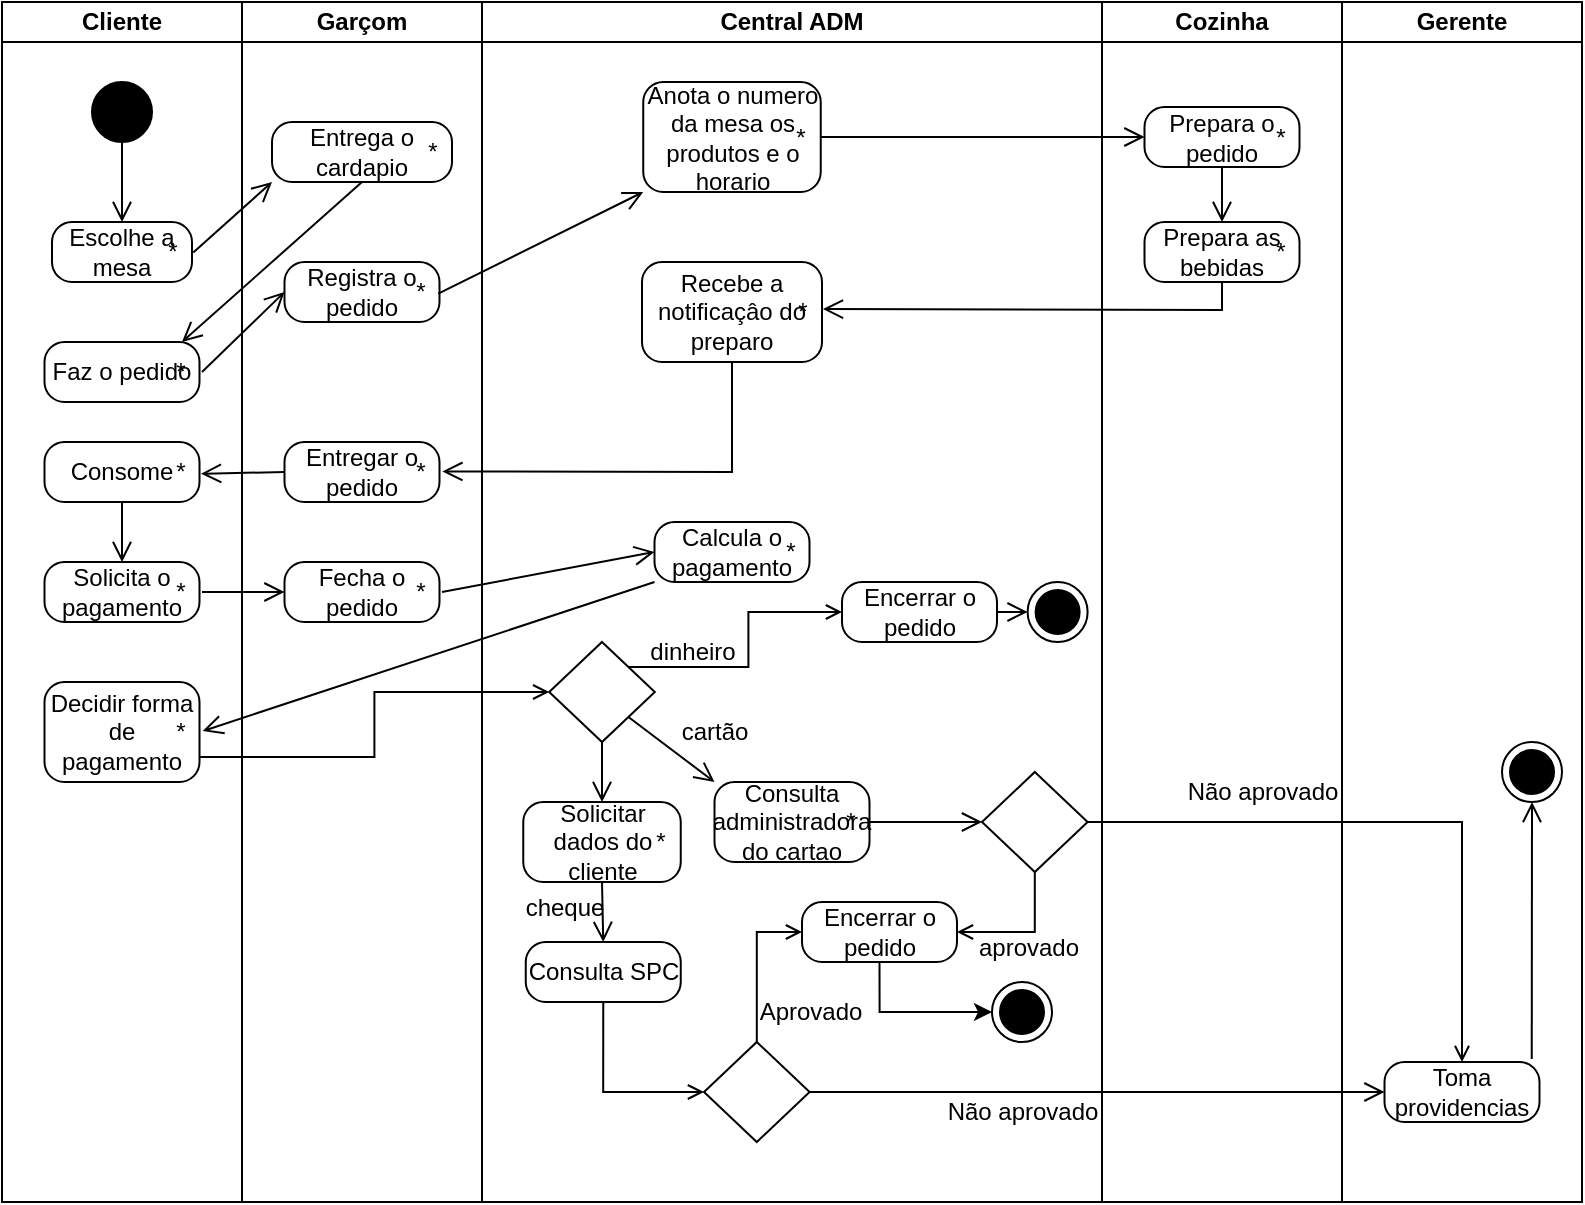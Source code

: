 <mxfile version="24.2.3" type="github">
  <diagram name="Página-1" id="BqkP0zEK79z1pLGELWx7">
    <mxGraphModel dx="1376" dy="657" grid="1" gridSize="10" guides="1" tooltips="1" connect="1" arrows="1" fold="1" page="1" pageScale="1" pageWidth="827" pageHeight="1169" math="0" shadow="0">
      <root>
        <mxCell id="0" />
        <mxCell id="1" parent="0" />
        <mxCell id="essIW2ThO4qJz_jhKlfG-8" value="Central ADM" style="swimlane;startSize=20;whiteSpace=wrap;html=1;" vertex="1" parent="1">
          <mxGeometry x="250" y="320" width="310" height="600" as="geometry" />
        </mxCell>
        <mxCell id="essIW2ThO4qJz_jhKlfG-37" value="Anota o numero da mesa os produtos e o horario" style="html=1;dashed=0;rounded=1;absoluteArcSize=1;arcSize=20;verticalAlign=middle;align=center;whiteSpace=wrap;" vertex="1" parent="essIW2ThO4qJz_jhKlfG-8">
          <mxGeometry x="80.62" y="40" width="88.75" height="55" as="geometry" />
        </mxCell>
        <mxCell id="essIW2ThO4qJz_jhKlfG-38" value="*" style="text;resizeWidth=0;resizeHeight=0;points=[];part=1;verticalAlign=middle;align=center;html=1;" vertex="1" parent="essIW2ThO4qJz_jhKlfG-37">
          <mxGeometry x="1" y="0.5" width="20" height="20" relative="1" as="geometry">
            <mxPoint x="-20" y="-10" as="offset" />
          </mxGeometry>
        </mxCell>
        <mxCell id="essIW2ThO4qJz_jhKlfG-48" value="Recebe a notificaçâo do preparo" style="html=1;dashed=0;rounded=1;absoluteArcSize=1;arcSize=20;verticalAlign=middle;align=center;whiteSpace=wrap;" vertex="1" parent="essIW2ThO4qJz_jhKlfG-8">
          <mxGeometry x="80" y="130" width="90" height="50" as="geometry" />
        </mxCell>
        <mxCell id="essIW2ThO4qJz_jhKlfG-49" value="*" style="text;resizeWidth=0;resizeHeight=0;points=[];part=1;verticalAlign=middle;align=center;html=1;" vertex="1" parent="essIW2ThO4qJz_jhKlfG-48">
          <mxGeometry x="1" y="0.5" width="20" height="20" relative="1" as="geometry">
            <mxPoint x="-20" y="-10" as="offset" />
          </mxGeometry>
        </mxCell>
        <mxCell id="essIW2ThO4qJz_jhKlfG-71" value="Calcula o pagamento" style="html=1;dashed=0;rounded=1;absoluteArcSize=1;arcSize=20;verticalAlign=middle;align=center;whiteSpace=wrap;" vertex="1" parent="essIW2ThO4qJz_jhKlfG-8">
          <mxGeometry x="86.25" y="260" width="77.5" height="30" as="geometry" />
        </mxCell>
        <mxCell id="essIW2ThO4qJz_jhKlfG-72" value="*" style="text;resizeWidth=0;resizeHeight=0;points=[];part=1;verticalAlign=middle;align=center;html=1;" vertex="1" parent="essIW2ThO4qJz_jhKlfG-71">
          <mxGeometry x="1" y="0.5" width="20" height="20" relative="1" as="geometry">
            <mxPoint x="-20" y="-10" as="offset" />
          </mxGeometry>
        </mxCell>
        <mxCell id="essIW2ThO4qJz_jhKlfG-149" style="edgeStyle=orthogonalEdgeStyle;rounded=0;orthogonalLoop=1;jettySize=auto;html=1;exitX=1;exitY=0;exitDx=0;exitDy=0;entryX=0;entryY=0.5;entryDx=0;entryDy=0;endArrow=open;endFill=0;" edge="1" parent="essIW2ThO4qJz_jhKlfG-8" source="essIW2ThO4qJz_jhKlfG-75" target="essIW2ThO4qJz_jhKlfG-119">
          <mxGeometry relative="1" as="geometry" />
        </mxCell>
        <mxCell id="essIW2ThO4qJz_jhKlfG-75" value="" style="rhombus;" vertex="1" parent="essIW2ThO4qJz_jhKlfG-8">
          <mxGeometry x="33.6" y="320" width="52.81" height="50" as="geometry" />
        </mxCell>
        <mxCell id="essIW2ThO4qJz_jhKlfG-84" value="Solicitar dados do cliente" style="html=1;dashed=0;rounded=1;absoluteArcSize=1;arcSize=20;verticalAlign=middle;align=center;whiteSpace=wrap;" vertex="1" parent="essIW2ThO4qJz_jhKlfG-8">
          <mxGeometry x="20.63" y="400" width="78.75" height="40" as="geometry" />
        </mxCell>
        <mxCell id="essIW2ThO4qJz_jhKlfG-85" value="*" style="text;resizeWidth=0;resizeHeight=0;points=[];part=1;verticalAlign=middle;align=center;html=1;" vertex="1" parent="essIW2ThO4qJz_jhKlfG-84">
          <mxGeometry x="1" y="0.5" width="20" height="20" relative="1" as="geometry">
            <mxPoint x="-20" y="-10" as="offset" />
          </mxGeometry>
        </mxCell>
        <mxCell id="essIW2ThO4qJz_jhKlfG-86" value="" style="endArrow=open;startArrow=none;endFill=0;startFill=0;endSize=8;html=1;verticalAlign=bottom;labelBackgroundColor=none;strokeWidth=1;rounded=0;exitX=0.5;exitY=1;exitDx=0;exitDy=0;entryX=0.5;entryY=0;entryDx=0;entryDy=0;" edge="1" parent="essIW2ThO4qJz_jhKlfG-8" source="essIW2ThO4qJz_jhKlfG-75" target="essIW2ThO4qJz_jhKlfG-84">
          <mxGeometry width="160" relative="1" as="geometry">
            <mxPoint x="-30" y="410" as="sourcePoint" />
            <mxPoint x="130" y="410" as="targetPoint" />
          </mxGeometry>
        </mxCell>
        <mxCell id="essIW2ThO4qJz_jhKlfG-164" style="edgeStyle=orthogonalEdgeStyle;rounded=0;orthogonalLoop=1;jettySize=auto;html=1;exitX=0.5;exitY=1;exitDx=0;exitDy=0;entryX=0;entryY=0.5;entryDx=0;entryDy=0;endArrow=open;endFill=0;" edge="1" parent="essIW2ThO4qJz_jhKlfG-8" source="essIW2ThO4qJz_jhKlfG-88" target="essIW2ThO4qJz_jhKlfG-116">
          <mxGeometry relative="1" as="geometry" />
        </mxCell>
        <mxCell id="essIW2ThO4qJz_jhKlfG-88" value="Consulta SPC" style="html=1;dashed=0;rounded=1;absoluteArcSize=1;arcSize=20;verticalAlign=middle;align=center;whiteSpace=wrap;" vertex="1" parent="essIW2ThO4qJz_jhKlfG-8">
          <mxGeometry x="21.88" y="470" width="77.5" height="30" as="geometry" />
        </mxCell>
        <mxCell id="essIW2ThO4qJz_jhKlfG-91" value="" style="endArrow=open;startArrow=none;endFill=0;startFill=0;endSize=8;html=1;verticalAlign=bottom;labelBackgroundColor=none;strokeWidth=1;rounded=0;exitX=0.5;exitY=1;exitDx=0;exitDy=0;entryX=0.5;entryY=0;entryDx=0;entryDy=0;" edge="1" parent="essIW2ThO4qJz_jhKlfG-8" source="essIW2ThO4qJz_jhKlfG-84" target="essIW2ThO4qJz_jhKlfG-88">
          <mxGeometry width="160" relative="1" as="geometry">
            <mxPoint x="-80" y="360" as="sourcePoint" />
            <mxPoint x="80" y="360" as="targetPoint" />
          </mxGeometry>
        </mxCell>
        <mxCell id="essIW2ThO4qJz_jhKlfG-113" value="Consulta administradora do cartao" style="html=1;dashed=0;rounded=1;absoluteArcSize=1;arcSize=20;verticalAlign=middle;align=center;whiteSpace=wrap;" vertex="1" parent="essIW2ThO4qJz_jhKlfG-8">
          <mxGeometry x="116.25" y="390" width="77.5" height="40" as="geometry" />
        </mxCell>
        <mxCell id="essIW2ThO4qJz_jhKlfG-114" value="*" style="text;resizeWidth=0;resizeHeight=0;points=[];part=1;verticalAlign=middle;align=center;html=1;" vertex="1" parent="essIW2ThO4qJz_jhKlfG-113">
          <mxGeometry x="1" y="0.5" width="20" height="20" relative="1" as="geometry">
            <mxPoint x="-20" y="-10" as="offset" />
          </mxGeometry>
        </mxCell>
        <mxCell id="essIW2ThO4qJz_jhKlfG-115" value="cartão" style="text;html=1;align=center;verticalAlign=middle;resizable=0;points=[];autosize=1;strokeColor=none;fillColor=none;" vertex="1" parent="essIW2ThO4qJz_jhKlfG-8">
          <mxGeometry x="86.41" y="350" width="60" height="30" as="geometry" />
        </mxCell>
        <mxCell id="essIW2ThO4qJz_jhKlfG-110" value="" style="endArrow=open;startArrow=none;endFill=0;startFill=0;endSize=8;html=1;verticalAlign=bottom;labelBackgroundColor=none;strokeWidth=1;rounded=0;exitX=1;exitY=1;exitDx=0;exitDy=0;entryX=0;entryY=0;entryDx=0;entryDy=0;" edge="1" parent="essIW2ThO4qJz_jhKlfG-8" source="essIW2ThO4qJz_jhKlfG-75" target="essIW2ThO4qJz_jhKlfG-113">
          <mxGeometry width="160" relative="1" as="geometry">
            <mxPoint x="-150" y="410" as="sourcePoint" />
            <mxPoint x="130" y="390" as="targetPoint" />
          </mxGeometry>
        </mxCell>
        <mxCell id="essIW2ThO4qJz_jhKlfG-144" style="edgeStyle=orthogonalEdgeStyle;rounded=0;orthogonalLoop=1;jettySize=auto;html=1;exitX=0.5;exitY=0;exitDx=0;exitDy=0;entryX=0;entryY=0.5;entryDx=0;entryDy=0;endArrow=open;endFill=0;" edge="1" parent="essIW2ThO4qJz_jhKlfG-8" source="essIW2ThO4qJz_jhKlfG-116" target="essIW2ThO4qJz_jhKlfG-90">
          <mxGeometry relative="1" as="geometry" />
        </mxCell>
        <mxCell id="essIW2ThO4qJz_jhKlfG-116" value="" style="rhombus;" vertex="1" parent="essIW2ThO4qJz_jhKlfG-8">
          <mxGeometry x="111" y="520" width="52.81" height="50" as="geometry" />
        </mxCell>
        <mxCell id="essIW2ThO4qJz_jhKlfG-166" style="edgeStyle=orthogonalEdgeStyle;rounded=0;orthogonalLoop=1;jettySize=auto;html=1;exitX=0.5;exitY=1;exitDx=0;exitDy=0;entryX=0;entryY=0.5;entryDx=0;entryDy=0;" edge="1" parent="essIW2ThO4qJz_jhKlfG-8" source="essIW2ThO4qJz_jhKlfG-90" target="essIW2ThO4qJz_jhKlfG-165">
          <mxGeometry relative="1" as="geometry" />
        </mxCell>
        <mxCell id="essIW2ThO4qJz_jhKlfG-90" value="Encerrar o pedido" style="html=1;dashed=0;rounded=1;absoluteArcSize=1;arcSize=20;verticalAlign=middle;align=center;whiteSpace=wrap;" vertex="1" parent="essIW2ThO4qJz_jhKlfG-8">
          <mxGeometry x="160" y="450" width="77.5" height="30" as="geometry" />
        </mxCell>
        <mxCell id="essIW2ThO4qJz_jhKlfG-119" value="Encerrar o pedido" style="html=1;dashed=0;rounded=1;absoluteArcSize=1;arcSize=20;verticalAlign=middle;align=center;whiteSpace=wrap;" vertex="1" parent="essIW2ThO4qJz_jhKlfG-8">
          <mxGeometry x="180" y="290" width="77.5" height="30" as="geometry" />
        </mxCell>
        <mxCell id="essIW2ThO4qJz_jhKlfG-142" style="edgeStyle=orthogonalEdgeStyle;rounded=0;orthogonalLoop=1;jettySize=auto;html=1;exitX=0.5;exitY=1;exitDx=0;exitDy=0;entryX=1;entryY=0.5;entryDx=0;entryDy=0;endArrow=open;endFill=0;" edge="1" parent="essIW2ThO4qJz_jhKlfG-8" source="essIW2ThO4qJz_jhKlfG-127" target="essIW2ThO4qJz_jhKlfG-90">
          <mxGeometry relative="1" as="geometry" />
        </mxCell>
        <mxCell id="essIW2ThO4qJz_jhKlfG-127" value="" style="rhombus;" vertex="1" parent="essIW2ThO4qJz_jhKlfG-8">
          <mxGeometry x="250" y="385" width="52.81" height="50" as="geometry" />
        </mxCell>
        <mxCell id="essIW2ThO4qJz_jhKlfG-128" value="" style="endArrow=open;startArrow=none;endFill=0;startFill=0;endSize=8;html=1;verticalAlign=bottom;labelBackgroundColor=none;strokeWidth=1;rounded=0;exitX=1;exitY=0.5;exitDx=0;exitDy=0;entryX=0;entryY=0.5;entryDx=0;entryDy=0;" edge="1" parent="essIW2ThO4qJz_jhKlfG-8" source="essIW2ThO4qJz_jhKlfG-113" target="essIW2ThO4qJz_jhKlfG-127">
          <mxGeometry width="160" relative="1" as="geometry">
            <mxPoint x="210" y="410" as="sourcePoint" />
            <mxPoint x="210" y="370" as="targetPoint" />
          </mxGeometry>
        </mxCell>
        <mxCell id="essIW2ThO4qJz_jhKlfG-136" value="Aprovado" style="text;html=1;align=center;verticalAlign=middle;resizable=0;points=[];autosize=1;strokeColor=none;fillColor=none;" vertex="1" parent="essIW2ThO4qJz_jhKlfG-8">
          <mxGeometry x="124" y="490" width="80" height="30" as="geometry" />
        </mxCell>
        <mxCell id="essIW2ThO4qJz_jhKlfG-137" value="Não aprovado" style="text;html=1;align=center;verticalAlign=middle;resizable=0;points=[];autosize=1;strokeColor=none;fillColor=none;" vertex="1" parent="essIW2ThO4qJz_jhKlfG-8">
          <mxGeometry x="220" y="540" width="100" height="30" as="geometry" />
        </mxCell>
        <mxCell id="essIW2ThO4qJz_jhKlfG-143" value="aprovado" style="text;html=1;align=center;verticalAlign=middle;resizable=0;points=[];autosize=1;strokeColor=none;fillColor=none;" vertex="1" parent="essIW2ThO4qJz_jhKlfG-8">
          <mxGeometry x="237.5" y="458" width="70" height="30" as="geometry" />
        </mxCell>
        <mxCell id="essIW2ThO4qJz_jhKlfG-150" value="dinheiro" style="text;html=1;align=center;verticalAlign=middle;resizable=0;points=[];autosize=1;strokeColor=none;fillColor=none;" vertex="1" parent="essIW2ThO4qJz_jhKlfG-8">
          <mxGeometry x="70" y="310" width="70" height="30" as="geometry" />
        </mxCell>
        <mxCell id="essIW2ThO4qJz_jhKlfG-158" value="" style="ellipse;html=1;shape=endState;fillColor=strokeColor;" vertex="1" parent="essIW2ThO4qJz_jhKlfG-8">
          <mxGeometry x="272.81" y="290" width="30" height="30" as="geometry" />
        </mxCell>
        <mxCell id="essIW2ThO4qJz_jhKlfG-162" value="" style="endArrow=open;startArrow=none;endFill=0;startFill=0;endSize=8;html=1;verticalAlign=bottom;labelBackgroundColor=none;strokeWidth=1;rounded=0;exitX=1;exitY=0.5;exitDx=0;exitDy=0;entryX=0;entryY=0.5;entryDx=0;entryDy=0;" edge="1" parent="essIW2ThO4qJz_jhKlfG-8" source="essIW2ThO4qJz_jhKlfG-119" target="essIW2ThO4qJz_jhKlfG-158">
          <mxGeometry width="160" relative="1" as="geometry">
            <mxPoint x="250" y="420" as="sourcePoint" />
            <mxPoint x="410" y="420" as="targetPoint" />
          </mxGeometry>
        </mxCell>
        <mxCell id="essIW2ThO4qJz_jhKlfG-165" value="" style="ellipse;html=1;shape=endState;fillColor=strokeColor;" vertex="1" parent="essIW2ThO4qJz_jhKlfG-8">
          <mxGeometry x="255" y="490" width="30" height="30" as="geometry" />
        </mxCell>
        <mxCell id="essIW2ThO4qJz_jhKlfG-9" value="Garçom" style="swimlane;startSize=20;whiteSpace=wrap;html=1;" vertex="1" parent="1">
          <mxGeometry x="130" y="320" width="120" height="600" as="geometry" />
        </mxCell>
        <mxCell id="essIW2ThO4qJz_jhKlfG-25" value="Entrega o cardapio" style="html=1;dashed=0;rounded=1;absoluteArcSize=1;arcSize=20;verticalAlign=middle;align=center;whiteSpace=wrap;" vertex="1" parent="essIW2ThO4qJz_jhKlfG-9">
          <mxGeometry x="15" y="60" width="90" height="30" as="geometry" />
        </mxCell>
        <mxCell id="essIW2ThO4qJz_jhKlfG-26" value="*" style="text;resizeWidth=0;resizeHeight=0;points=[];part=1;verticalAlign=middle;align=center;html=1;" vertex="1" parent="essIW2ThO4qJz_jhKlfG-25">
          <mxGeometry x="1" y="0.5" width="20" height="20" relative="1" as="geometry">
            <mxPoint x="-20" y="-10" as="offset" />
          </mxGeometry>
        </mxCell>
        <mxCell id="essIW2ThO4qJz_jhKlfG-30" value="Registra o pedido" style="html=1;dashed=0;rounded=1;absoluteArcSize=1;arcSize=20;verticalAlign=middle;align=center;whiteSpace=wrap;" vertex="1" parent="essIW2ThO4qJz_jhKlfG-9">
          <mxGeometry x="21.25" y="130" width="77.5" height="30" as="geometry" />
        </mxCell>
        <mxCell id="essIW2ThO4qJz_jhKlfG-31" value="*" style="text;resizeWidth=0;resizeHeight=0;points=[];part=1;verticalAlign=middle;align=center;html=1;" vertex="1" parent="essIW2ThO4qJz_jhKlfG-30">
          <mxGeometry x="1" y="0.5" width="20" height="20" relative="1" as="geometry">
            <mxPoint x="-20" y="-10" as="offset" />
          </mxGeometry>
        </mxCell>
        <mxCell id="essIW2ThO4qJz_jhKlfG-51" value="Entregar o pedido" style="html=1;dashed=0;rounded=1;absoluteArcSize=1;arcSize=20;verticalAlign=middle;align=center;whiteSpace=wrap;" vertex="1" parent="essIW2ThO4qJz_jhKlfG-9">
          <mxGeometry x="21.25" y="220" width="77.5" height="30" as="geometry" />
        </mxCell>
        <mxCell id="essIW2ThO4qJz_jhKlfG-52" value="*" style="text;resizeWidth=0;resizeHeight=0;points=[];part=1;verticalAlign=middle;align=center;html=1;" vertex="1" parent="essIW2ThO4qJz_jhKlfG-51">
          <mxGeometry x="1" y="0.5" width="20" height="20" relative="1" as="geometry">
            <mxPoint x="-20" y="-10" as="offset" />
          </mxGeometry>
        </mxCell>
        <mxCell id="essIW2ThO4qJz_jhKlfG-64" value="Fecha o pedido" style="html=1;dashed=0;rounded=1;absoluteArcSize=1;arcSize=20;verticalAlign=middle;align=center;whiteSpace=wrap;" vertex="1" parent="essIW2ThO4qJz_jhKlfG-9">
          <mxGeometry x="21.25" y="280" width="77.5" height="30" as="geometry" />
        </mxCell>
        <mxCell id="essIW2ThO4qJz_jhKlfG-65" value="*" style="text;resizeWidth=0;resizeHeight=0;points=[];part=1;verticalAlign=middle;align=center;html=1;" vertex="1" parent="essIW2ThO4qJz_jhKlfG-64">
          <mxGeometry x="1" y="0.5" width="20" height="20" relative="1" as="geometry">
            <mxPoint x="-20" y="-10" as="offset" />
          </mxGeometry>
        </mxCell>
        <mxCell id="essIW2ThO4qJz_jhKlfG-10" value="Cozinha" style="swimlane;startSize=20;whiteSpace=wrap;html=1;" vertex="1" parent="1">
          <mxGeometry x="560" y="320" width="120" height="600" as="geometry" />
        </mxCell>
        <mxCell id="essIW2ThO4qJz_jhKlfG-40" value="Prepara o pedido" style="html=1;dashed=0;rounded=1;absoluteArcSize=1;arcSize=20;verticalAlign=middle;align=center;whiteSpace=wrap;" vertex="1" parent="essIW2ThO4qJz_jhKlfG-10">
          <mxGeometry x="21.25" y="52.5" width="77.5" height="30" as="geometry" />
        </mxCell>
        <mxCell id="essIW2ThO4qJz_jhKlfG-41" value="*" style="text;resizeWidth=0;resizeHeight=0;points=[];part=1;verticalAlign=middle;align=center;html=1;" vertex="1" parent="essIW2ThO4qJz_jhKlfG-40">
          <mxGeometry x="1" y="0.5" width="20" height="20" relative="1" as="geometry">
            <mxPoint x="-20" y="-10" as="offset" />
          </mxGeometry>
        </mxCell>
        <mxCell id="essIW2ThO4qJz_jhKlfG-45" value="Prepara as bebidas" style="html=1;dashed=0;rounded=1;absoluteArcSize=1;arcSize=20;verticalAlign=middle;align=center;whiteSpace=wrap;" vertex="1" parent="essIW2ThO4qJz_jhKlfG-10">
          <mxGeometry x="21.25" y="110" width="77.5" height="30" as="geometry" />
        </mxCell>
        <mxCell id="essIW2ThO4qJz_jhKlfG-46" value="*" style="text;resizeWidth=0;resizeHeight=0;points=[];part=1;verticalAlign=middle;align=center;html=1;" vertex="1" parent="essIW2ThO4qJz_jhKlfG-45">
          <mxGeometry x="1" y="0.5" width="20" height="20" relative="1" as="geometry">
            <mxPoint x="-20" y="-10" as="offset" />
          </mxGeometry>
        </mxCell>
        <mxCell id="essIW2ThO4qJz_jhKlfG-47" value="" style="endArrow=open;startArrow=none;endFill=0;startFill=0;endSize=8;html=1;verticalAlign=bottom;labelBackgroundColor=none;strokeWidth=1;rounded=0;exitX=0.5;exitY=1;exitDx=0;exitDy=0;entryX=0.5;entryY=0;entryDx=0;entryDy=0;" edge="1" parent="essIW2ThO4qJz_jhKlfG-10" source="essIW2ThO4qJz_jhKlfG-40" target="essIW2ThO4qJz_jhKlfG-45">
          <mxGeometry width="160" relative="1" as="geometry">
            <mxPoint x="-130" y="200" as="sourcePoint" />
            <mxPoint x="30" y="200" as="targetPoint" />
          </mxGeometry>
        </mxCell>
        <mxCell id="essIW2ThO4qJz_jhKlfG-139" value="Não aprovado" style="text;html=1;align=center;verticalAlign=middle;resizable=0;points=[];autosize=1;strokeColor=none;fillColor=none;" vertex="1" parent="essIW2ThO4qJz_jhKlfG-10">
          <mxGeometry x="30" y="380" width="100" height="30" as="geometry" />
        </mxCell>
        <mxCell id="essIW2ThO4qJz_jhKlfG-11" value="Cliente" style="swimlane;startSize=20;whiteSpace=wrap;html=1;" vertex="1" parent="1">
          <mxGeometry x="10" y="320" width="120" height="600" as="geometry" />
        </mxCell>
        <mxCell id="essIW2ThO4qJz_jhKlfG-15" value="" style="ellipse;fillColor=strokeColor;html=1;" vertex="1" parent="essIW2ThO4qJz_jhKlfG-11">
          <mxGeometry x="45" y="40" width="30" height="30" as="geometry" />
        </mxCell>
        <mxCell id="essIW2ThO4qJz_jhKlfG-17" value="Escolhe a mesa" style="html=1;dashed=0;rounded=1;absoluteArcSize=1;arcSize=20;verticalAlign=middle;align=center;whiteSpace=wrap;" vertex="1" parent="essIW2ThO4qJz_jhKlfG-11">
          <mxGeometry x="25" y="110" width="70" height="30" as="geometry" />
        </mxCell>
        <mxCell id="essIW2ThO4qJz_jhKlfG-18" value="*" style="text;resizeWidth=0;resizeHeight=0;points=[];part=1;verticalAlign=middle;align=center;html=1;" vertex="1" parent="essIW2ThO4qJz_jhKlfG-17">
          <mxGeometry x="1" y="0.5" width="20" height="20" relative="1" as="geometry">
            <mxPoint x="-20" y="-10" as="offset" />
          </mxGeometry>
        </mxCell>
        <mxCell id="essIW2ThO4qJz_jhKlfG-23" value="" style="endArrow=open;startArrow=none;endFill=0;startFill=0;endSize=8;html=1;verticalAlign=bottom;labelBackgroundColor=none;strokeWidth=1;rounded=0;exitX=0.5;exitY=1;exitDx=0;exitDy=0;entryX=0.5;entryY=0;entryDx=0;entryDy=0;" edge="1" parent="essIW2ThO4qJz_jhKlfG-11" source="essIW2ThO4qJz_jhKlfG-15" target="essIW2ThO4qJz_jhKlfG-17">
          <mxGeometry width="160" relative="1" as="geometry">
            <mxPoint x="210" y="210" as="sourcePoint" />
            <mxPoint x="370" y="210" as="targetPoint" />
          </mxGeometry>
        </mxCell>
        <mxCell id="essIW2ThO4qJz_jhKlfG-28" value="Faz o pedido" style="html=1;dashed=0;rounded=1;absoluteArcSize=1;arcSize=20;verticalAlign=middle;align=center;whiteSpace=wrap;" vertex="1" parent="essIW2ThO4qJz_jhKlfG-11">
          <mxGeometry x="21.25" y="170" width="77.5" height="30" as="geometry" />
        </mxCell>
        <mxCell id="essIW2ThO4qJz_jhKlfG-29" value="*" style="text;resizeWidth=0;resizeHeight=0;points=[];part=1;verticalAlign=middle;align=center;html=1;" vertex="1" parent="essIW2ThO4qJz_jhKlfG-28">
          <mxGeometry x="1" y="0.5" width="20" height="20" relative="1" as="geometry">
            <mxPoint x="-20" y="-10" as="offset" />
          </mxGeometry>
        </mxCell>
        <mxCell id="essIW2ThO4qJz_jhKlfG-56" value="Solicita o pagamento" style="html=1;dashed=0;rounded=1;absoluteArcSize=1;arcSize=20;verticalAlign=middle;align=center;whiteSpace=wrap;" vertex="1" parent="essIW2ThO4qJz_jhKlfG-11">
          <mxGeometry x="21.25" y="280" width="77.5" height="30" as="geometry" />
        </mxCell>
        <mxCell id="essIW2ThO4qJz_jhKlfG-57" value="*" style="text;resizeWidth=0;resizeHeight=0;points=[];part=1;verticalAlign=middle;align=center;html=1;" vertex="1" parent="essIW2ThO4qJz_jhKlfG-56">
          <mxGeometry x="1" y="0.5" width="20" height="20" relative="1" as="geometry">
            <mxPoint x="-20" y="-10" as="offset" />
          </mxGeometry>
        </mxCell>
        <mxCell id="essIW2ThO4qJz_jhKlfG-59" value="Consome" style="html=1;dashed=0;rounded=1;absoluteArcSize=1;arcSize=20;verticalAlign=middle;align=center;whiteSpace=wrap;" vertex="1" parent="essIW2ThO4qJz_jhKlfG-11">
          <mxGeometry x="21.25" y="220" width="77.5" height="30" as="geometry" />
        </mxCell>
        <mxCell id="essIW2ThO4qJz_jhKlfG-60" value="*" style="text;resizeWidth=0;resizeHeight=0;points=[];part=1;verticalAlign=middle;align=center;html=1;" vertex="1" parent="essIW2ThO4qJz_jhKlfG-59">
          <mxGeometry x="1" y="0.5" width="20" height="20" relative="1" as="geometry">
            <mxPoint x="-20" y="-10" as="offset" />
          </mxGeometry>
        </mxCell>
        <mxCell id="essIW2ThO4qJz_jhKlfG-61" value="" style="endArrow=open;startArrow=none;endFill=0;startFill=0;endSize=8;html=1;verticalAlign=bottom;labelBackgroundColor=none;strokeWidth=1;rounded=0;exitX=0.5;exitY=1;exitDx=0;exitDy=0;entryX=0.5;entryY=0;entryDx=0;entryDy=0;" edge="1" parent="essIW2ThO4qJz_jhKlfG-11" source="essIW2ThO4qJz_jhKlfG-59" target="essIW2ThO4qJz_jhKlfG-56">
          <mxGeometry width="160" relative="1" as="geometry">
            <mxPoint x="220" y="190" as="sourcePoint" />
            <mxPoint x="380" y="190" as="targetPoint" />
          </mxGeometry>
        </mxCell>
        <mxCell id="essIW2ThO4qJz_jhKlfG-79" value="Decidir forma de pagamento" style="html=1;dashed=0;rounded=1;absoluteArcSize=1;arcSize=20;verticalAlign=middle;align=center;whiteSpace=wrap;" vertex="1" parent="essIW2ThO4qJz_jhKlfG-11">
          <mxGeometry x="21.25" y="340" width="77.5" height="50" as="geometry" />
        </mxCell>
        <mxCell id="essIW2ThO4qJz_jhKlfG-80" value="*" style="text;resizeWidth=0;resizeHeight=0;points=[];part=1;verticalAlign=middle;align=center;html=1;" vertex="1" parent="essIW2ThO4qJz_jhKlfG-79">
          <mxGeometry x="1" y="0.5" width="20" height="20" relative="1" as="geometry">
            <mxPoint x="-20" y="-10" as="offset" />
          </mxGeometry>
        </mxCell>
        <mxCell id="essIW2ThO4qJz_jhKlfG-24" value="" style="endArrow=open;startArrow=none;endFill=0;startFill=0;endSize=8;html=1;verticalAlign=bottom;labelBackgroundColor=none;strokeWidth=1;rounded=0;exitX=1.032;exitY=0.512;exitDx=0;exitDy=0;exitPerimeter=0;entryX=0;entryY=1;entryDx=0;entryDy=0;" edge="1" parent="1" source="essIW2ThO4qJz_jhKlfG-18" target="essIW2ThO4qJz_jhKlfG-25">
          <mxGeometry width="160" relative="1" as="geometry">
            <mxPoint x="220" y="530" as="sourcePoint" />
            <mxPoint x="150" y="400" as="targetPoint" />
          </mxGeometry>
        </mxCell>
        <mxCell id="essIW2ThO4qJz_jhKlfG-27" value="" style="endArrow=open;startArrow=none;endFill=0;startFill=0;endSize=8;html=1;verticalAlign=bottom;labelBackgroundColor=none;strokeWidth=1;rounded=0;exitX=0.5;exitY=1;exitDx=0;exitDy=0;" edge="1" parent="1" source="essIW2ThO4qJz_jhKlfG-25">
          <mxGeometry width="160" relative="1" as="geometry">
            <mxPoint x="230" y="510" as="sourcePoint" />
            <mxPoint x="100" y="490" as="targetPoint" />
          </mxGeometry>
        </mxCell>
        <mxCell id="essIW2ThO4qJz_jhKlfG-32" value="" style="endArrow=open;startArrow=none;endFill=0;startFill=0;endSize=8;html=1;verticalAlign=bottom;labelBackgroundColor=none;strokeWidth=1;rounded=0;entryX=0;entryY=0.5;entryDx=0;entryDy=0;" edge="1" parent="1" target="essIW2ThO4qJz_jhKlfG-30">
          <mxGeometry width="160" relative="1" as="geometry">
            <mxPoint x="110" y="505" as="sourcePoint" />
            <mxPoint x="390" y="510" as="targetPoint" />
          </mxGeometry>
        </mxCell>
        <mxCell id="essIW2ThO4qJz_jhKlfG-39" value="" style="endArrow=open;startArrow=none;endFill=0;startFill=0;endSize=8;html=1;verticalAlign=bottom;labelBackgroundColor=none;strokeWidth=1;rounded=0;entryX=0;entryY=1;entryDx=0;entryDy=0;exitX=0.969;exitY=0.54;exitDx=0;exitDy=0;exitPerimeter=0;" edge="1" parent="1" source="essIW2ThO4qJz_jhKlfG-31" target="essIW2ThO4qJz_jhKlfG-37">
          <mxGeometry width="160" relative="1" as="geometry">
            <mxPoint x="230" y="510" as="sourcePoint" />
            <mxPoint x="390" y="510" as="targetPoint" />
          </mxGeometry>
        </mxCell>
        <mxCell id="essIW2ThO4qJz_jhKlfG-42" value="" style="endArrow=open;startArrow=none;endFill=0;startFill=0;endSize=8;html=1;verticalAlign=bottom;labelBackgroundColor=none;strokeWidth=1;rounded=0;exitX=1;exitY=0.5;exitDx=0;exitDy=0;entryX=0;entryY=0.5;entryDx=0;entryDy=0;" edge="1" parent="1" source="essIW2ThO4qJz_jhKlfG-37" target="essIW2ThO4qJz_jhKlfG-40">
          <mxGeometry width="160" relative="1" as="geometry">
            <mxPoint x="240" y="520" as="sourcePoint" />
            <mxPoint x="400" y="520" as="targetPoint" />
          </mxGeometry>
        </mxCell>
        <mxCell id="essIW2ThO4qJz_jhKlfG-50" value="" style="endArrow=open;startArrow=none;endFill=0;startFill=0;endSize=8;html=1;verticalAlign=bottom;labelBackgroundColor=none;strokeWidth=1;rounded=0;exitX=0.5;exitY=1;exitDx=0;exitDy=0;entryX=1.023;entryY=0.426;entryDx=0;entryDy=0;entryPerimeter=0;" edge="1" parent="1" source="essIW2ThO4qJz_jhKlfG-45" target="essIW2ThO4qJz_jhKlfG-49">
          <mxGeometry width="160" relative="1" as="geometry">
            <mxPoint x="240" y="520" as="sourcePoint" />
            <mxPoint x="400" y="520" as="targetPoint" />
            <Array as="points">
              <mxPoint x="620" y="474" />
            </Array>
          </mxGeometry>
        </mxCell>
        <mxCell id="essIW2ThO4qJz_jhKlfG-53" value="" style="endArrow=open;startArrow=none;endFill=0;startFill=0;endSize=8;html=1;verticalAlign=bottom;labelBackgroundColor=none;strokeWidth=1;rounded=0;exitX=0.5;exitY=1;exitDx=0;exitDy=0;entryX=1.072;entryY=0.486;entryDx=0;entryDy=0;entryPerimeter=0;" edge="1" parent="1" source="essIW2ThO4qJz_jhKlfG-48" target="essIW2ThO4qJz_jhKlfG-52">
          <mxGeometry width="160" relative="1" as="geometry">
            <mxPoint x="240" y="610" as="sourcePoint" />
            <mxPoint x="400" y="610" as="targetPoint" />
            <Array as="points">
              <mxPoint x="375" y="555" />
            </Array>
          </mxGeometry>
        </mxCell>
        <mxCell id="essIW2ThO4qJz_jhKlfG-58" value="" style="endArrow=open;startArrow=none;endFill=0;startFill=0;endSize=8;html=1;verticalAlign=bottom;labelBackgroundColor=none;strokeWidth=1;rounded=0;exitX=0;exitY=0.5;exitDx=0;exitDy=0;entryX=1.038;entryY=0.543;entryDx=0;entryDy=0;entryPerimeter=0;" edge="1" parent="1" source="essIW2ThO4qJz_jhKlfG-51" target="essIW2ThO4qJz_jhKlfG-60">
          <mxGeometry width="160" relative="1" as="geometry">
            <mxPoint x="230" y="600" as="sourcePoint" />
            <mxPoint x="400" y="610" as="targetPoint" />
          </mxGeometry>
        </mxCell>
        <mxCell id="essIW2ThO4qJz_jhKlfG-66" value="" style="endArrow=open;startArrow=none;endFill=0;startFill=0;endSize=8;html=1;verticalAlign=bottom;labelBackgroundColor=none;strokeWidth=1;rounded=0;entryX=0;entryY=0.5;entryDx=0;entryDy=0;" edge="1" parent="1" target="essIW2ThO4qJz_jhKlfG-64">
          <mxGeometry width="160" relative="1" as="geometry">
            <mxPoint x="110" y="615" as="sourcePoint" />
            <mxPoint x="390" y="510" as="targetPoint" />
          </mxGeometry>
        </mxCell>
        <mxCell id="essIW2ThO4qJz_jhKlfG-73" value="" style="endArrow=open;startArrow=none;endFill=0;startFill=0;endSize=8;html=1;verticalAlign=bottom;labelBackgroundColor=none;strokeWidth=1;rounded=0;entryX=0;entryY=0.5;entryDx=0;entryDy=0;" edge="1" parent="1" target="essIW2ThO4qJz_jhKlfG-71">
          <mxGeometry width="160" relative="1" as="geometry">
            <mxPoint x="230" y="615" as="sourcePoint" />
            <mxPoint x="390" y="510" as="targetPoint" />
          </mxGeometry>
        </mxCell>
        <mxCell id="essIW2ThO4qJz_jhKlfG-81" value="" style="endArrow=open;startArrow=none;endFill=0;startFill=0;endSize=8;html=1;verticalAlign=bottom;labelBackgroundColor=none;strokeWidth=1;rounded=0;exitX=0;exitY=1;exitDx=0;exitDy=0;entryX=1.08;entryY=0.477;entryDx=0;entryDy=0;entryPerimeter=0;" edge="1" parent="1" source="essIW2ThO4qJz_jhKlfG-71" target="essIW2ThO4qJz_jhKlfG-80">
          <mxGeometry width="160" relative="1" as="geometry">
            <mxPoint x="220" y="730" as="sourcePoint" />
            <mxPoint x="380" y="730" as="targetPoint" />
          </mxGeometry>
        </mxCell>
        <mxCell id="essIW2ThO4qJz_jhKlfG-126" value="Gerente" style="swimlane;startSize=20;whiteSpace=wrap;html=1;" vertex="1" parent="1">
          <mxGeometry x="680" y="320" width="120" height="600" as="geometry" />
        </mxCell>
        <mxCell id="essIW2ThO4qJz_jhKlfG-132" value="Toma providencias" style="html=1;dashed=0;rounded=1;absoluteArcSize=1;arcSize=20;verticalAlign=middle;align=center;whiteSpace=wrap;" vertex="1" parent="essIW2ThO4qJz_jhKlfG-126">
          <mxGeometry x="21.25" y="530" width="77.5" height="30" as="geometry" />
        </mxCell>
        <mxCell id="essIW2ThO4qJz_jhKlfG-153" value="" style="ellipse;html=1;shape=endState;fillColor=strokeColor;" vertex="1" parent="essIW2ThO4qJz_jhKlfG-126">
          <mxGeometry x="80" y="370" width="30" height="30" as="geometry" />
        </mxCell>
        <mxCell id="essIW2ThO4qJz_jhKlfG-156" value="" style="endArrow=open;startArrow=none;endFill=0;startFill=0;endSize=8;html=1;verticalAlign=bottom;labelBackgroundColor=none;strokeWidth=1;rounded=0;exitX=0.95;exitY=-0.05;exitDx=0;exitDy=0;exitPerimeter=0;entryX=0.5;entryY=1;entryDx=0;entryDy=0;" edge="1" parent="essIW2ThO4qJz_jhKlfG-126" source="essIW2ThO4qJz_jhKlfG-132" target="essIW2ThO4qJz_jhKlfG-153">
          <mxGeometry width="160" relative="1" as="geometry">
            <mxPoint x="-160" y="450" as="sourcePoint" />
            <mxPoint y="450" as="targetPoint" />
          </mxGeometry>
        </mxCell>
        <mxCell id="essIW2ThO4qJz_jhKlfG-133" value="" style="endArrow=open;startArrow=none;endFill=0;startFill=0;endSize=8;html=1;verticalAlign=bottom;labelBackgroundColor=none;strokeWidth=1;rounded=0;exitX=1;exitY=0.5;exitDx=0;exitDy=0;entryX=0;entryY=0.5;entryDx=0;entryDy=0;" edge="1" parent="1" source="essIW2ThO4qJz_jhKlfG-116" target="essIW2ThO4qJz_jhKlfG-132">
          <mxGeometry width="160" relative="1" as="geometry">
            <mxPoint x="420" y="864.57" as="sourcePoint" />
            <mxPoint x="580" y="864.57" as="targetPoint" />
          </mxGeometry>
        </mxCell>
        <mxCell id="essIW2ThO4qJz_jhKlfG-140" value="cheque" style="text;html=1;align=center;verticalAlign=middle;resizable=0;points=[];autosize=1;strokeColor=none;fillColor=none;" vertex="1" parent="1">
          <mxGeometry x="261" y="758" width="60" height="30" as="geometry" />
        </mxCell>
        <mxCell id="essIW2ThO4qJz_jhKlfG-145" style="edgeStyle=orthogonalEdgeStyle;rounded=0;orthogonalLoop=1;jettySize=auto;html=1;entryX=0.5;entryY=0;entryDx=0;entryDy=0;endArrow=open;endFill=0;" edge="1" parent="1" source="essIW2ThO4qJz_jhKlfG-127" target="essIW2ThO4qJz_jhKlfG-132">
          <mxGeometry relative="1" as="geometry" />
        </mxCell>
        <mxCell id="essIW2ThO4qJz_jhKlfG-151" style="edgeStyle=orthogonalEdgeStyle;rounded=0;orthogonalLoop=1;jettySize=auto;html=1;exitX=1;exitY=0.75;exitDx=0;exitDy=0;entryX=0;entryY=0.5;entryDx=0;entryDy=0;endArrow=open;endFill=0;" edge="1" parent="1" source="essIW2ThO4qJz_jhKlfG-79" target="essIW2ThO4qJz_jhKlfG-75">
          <mxGeometry relative="1" as="geometry" />
        </mxCell>
      </root>
    </mxGraphModel>
  </diagram>
</mxfile>
